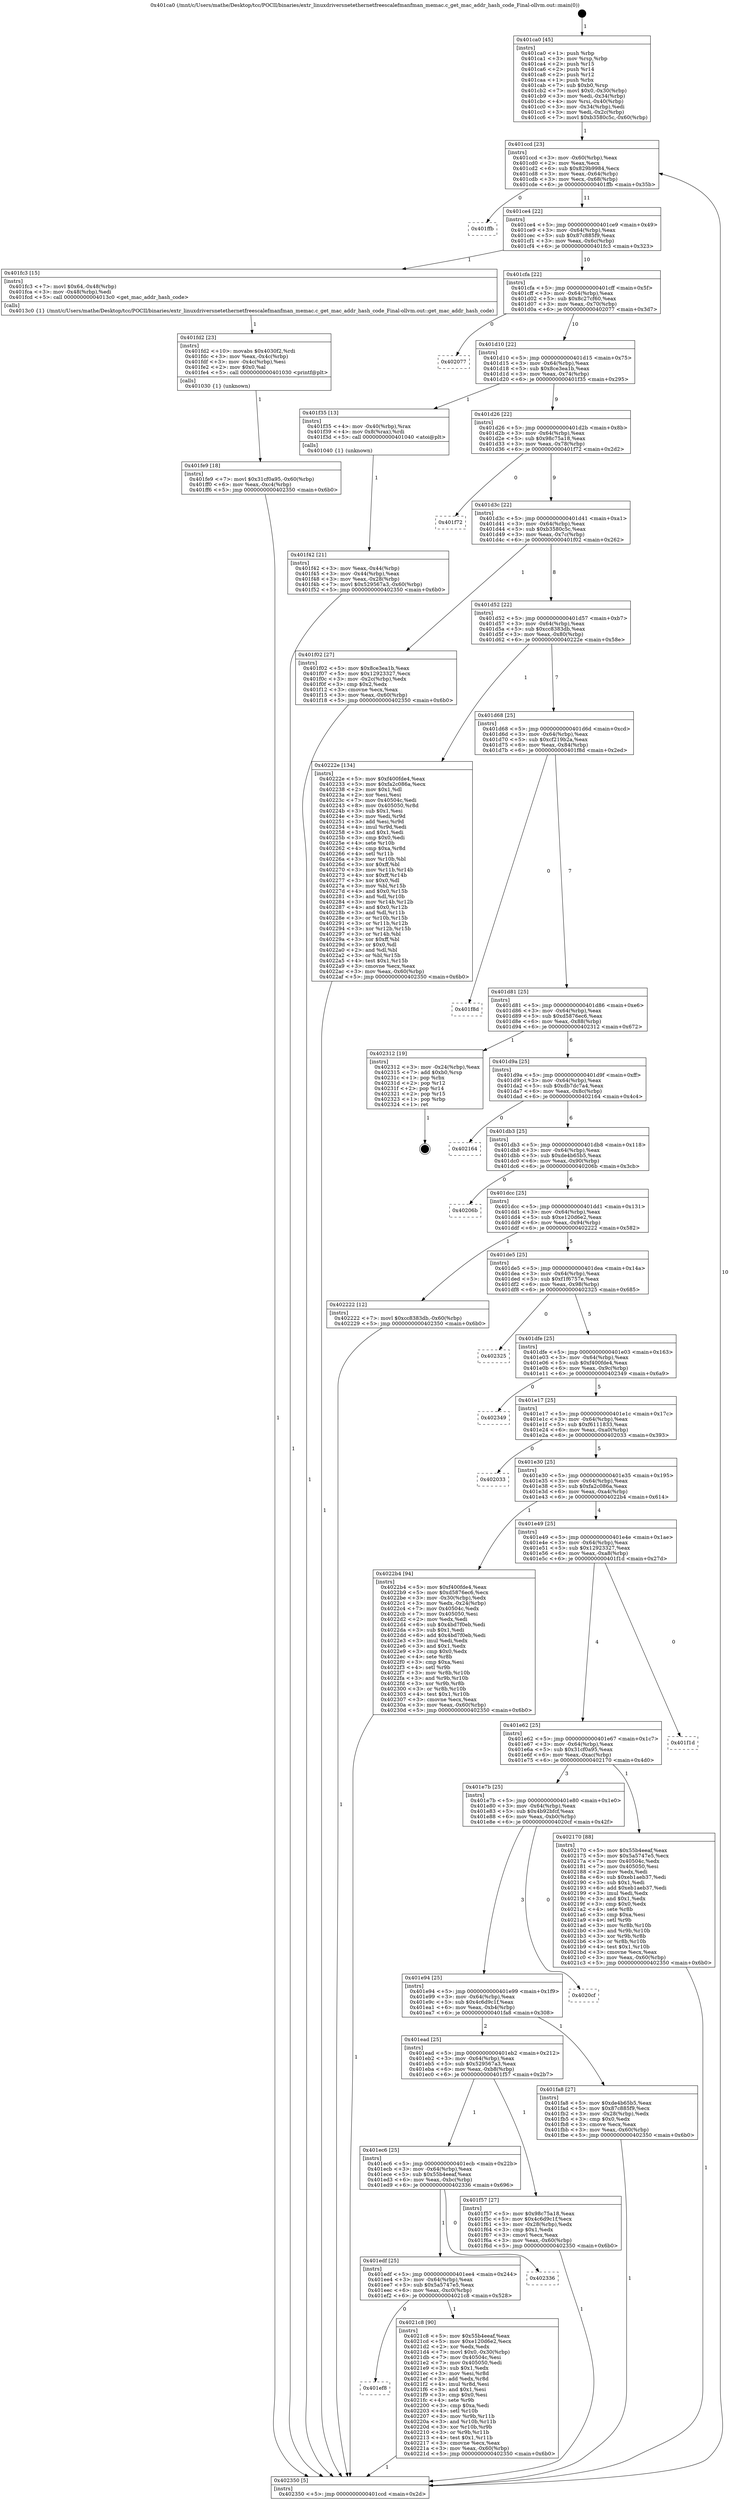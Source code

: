 digraph "0x401ca0" {
  label = "0x401ca0 (/mnt/c/Users/mathe/Desktop/tcc/POCII/binaries/extr_linuxdriversnetethernetfreescalefmanfman_memac.c_get_mac_addr_hash_code_Final-ollvm.out::main(0))"
  labelloc = "t"
  node[shape=record]

  Entry [label="",width=0.3,height=0.3,shape=circle,fillcolor=black,style=filled]
  "0x401ccd" [label="{
     0x401ccd [23]\l
     | [instrs]\l
     &nbsp;&nbsp;0x401ccd \<+3\>: mov -0x60(%rbp),%eax\l
     &nbsp;&nbsp;0x401cd0 \<+2\>: mov %eax,%ecx\l
     &nbsp;&nbsp;0x401cd2 \<+6\>: sub $0x829b9984,%ecx\l
     &nbsp;&nbsp;0x401cd8 \<+3\>: mov %eax,-0x64(%rbp)\l
     &nbsp;&nbsp;0x401cdb \<+3\>: mov %ecx,-0x68(%rbp)\l
     &nbsp;&nbsp;0x401cde \<+6\>: je 0000000000401ffb \<main+0x35b\>\l
  }"]
  "0x401ffb" [label="{
     0x401ffb\l
  }", style=dashed]
  "0x401ce4" [label="{
     0x401ce4 [22]\l
     | [instrs]\l
     &nbsp;&nbsp;0x401ce4 \<+5\>: jmp 0000000000401ce9 \<main+0x49\>\l
     &nbsp;&nbsp;0x401ce9 \<+3\>: mov -0x64(%rbp),%eax\l
     &nbsp;&nbsp;0x401cec \<+5\>: sub $0x87c885f9,%eax\l
     &nbsp;&nbsp;0x401cf1 \<+3\>: mov %eax,-0x6c(%rbp)\l
     &nbsp;&nbsp;0x401cf4 \<+6\>: je 0000000000401fc3 \<main+0x323\>\l
  }"]
  Exit [label="",width=0.3,height=0.3,shape=circle,fillcolor=black,style=filled,peripheries=2]
  "0x401fc3" [label="{
     0x401fc3 [15]\l
     | [instrs]\l
     &nbsp;&nbsp;0x401fc3 \<+7\>: movl $0x64,-0x48(%rbp)\l
     &nbsp;&nbsp;0x401fca \<+3\>: mov -0x48(%rbp),%edi\l
     &nbsp;&nbsp;0x401fcd \<+5\>: call 00000000004013c0 \<get_mac_addr_hash_code\>\l
     | [calls]\l
     &nbsp;&nbsp;0x4013c0 \{1\} (/mnt/c/Users/mathe/Desktop/tcc/POCII/binaries/extr_linuxdriversnetethernetfreescalefmanfman_memac.c_get_mac_addr_hash_code_Final-ollvm.out::get_mac_addr_hash_code)\l
  }"]
  "0x401cfa" [label="{
     0x401cfa [22]\l
     | [instrs]\l
     &nbsp;&nbsp;0x401cfa \<+5\>: jmp 0000000000401cff \<main+0x5f\>\l
     &nbsp;&nbsp;0x401cff \<+3\>: mov -0x64(%rbp),%eax\l
     &nbsp;&nbsp;0x401d02 \<+5\>: sub $0x8c27cf60,%eax\l
     &nbsp;&nbsp;0x401d07 \<+3\>: mov %eax,-0x70(%rbp)\l
     &nbsp;&nbsp;0x401d0a \<+6\>: je 0000000000402077 \<main+0x3d7\>\l
  }"]
  "0x401ef8" [label="{
     0x401ef8\l
  }", style=dashed]
  "0x402077" [label="{
     0x402077\l
  }", style=dashed]
  "0x401d10" [label="{
     0x401d10 [22]\l
     | [instrs]\l
     &nbsp;&nbsp;0x401d10 \<+5\>: jmp 0000000000401d15 \<main+0x75\>\l
     &nbsp;&nbsp;0x401d15 \<+3\>: mov -0x64(%rbp),%eax\l
     &nbsp;&nbsp;0x401d18 \<+5\>: sub $0x8ce3ea1b,%eax\l
     &nbsp;&nbsp;0x401d1d \<+3\>: mov %eax,-0x74(%rbp)\l
     &nbsp;&nbsp;0x401d20 \<+6\>: je 0000000000401f35 \<main+0x295\>\l
  }"]
  "0x4021c8" [label="{
     0x4021c8 [90]\l
     | [instrs]\l
     &nbsp;&nbsp;0x4021c8 \<+5\>: mov $0x55b4eeaf,%eax\l
     &nbsp;&nbsp;0x4021cd \<+5\>: mov $0xe120d6e2,%ecx\l
     &nbsp;&nbsp;0x4021d2 \<+2\>: xor %edx,%edx\l
     &nbsp;&nbsp;0x4021d4 \<+7\>: movl $0x0,-0x30(%rbp)\l
     &nbsp;&nbsp;0x4021db \<+7\>: mov 0x40504c,%esi\l
     &nbsp;&nbsp;0x4021e2 \<+7\>: mov 0x405050,%edi\l
     &nbsp;&nbsp;0x4021e9 \<+3\>: sub $0x1,%edx\l
     &nbsp;&nbsp;0x4021ec \<+3\>: mov %esi,%r8d\l
     &nbsp;&nbsp;0x4021ef \<+3\>: add %edx,%r8d\l
     &nbsp;&nbsp;0x4021f2 \<+4\>: imul %r8d,%esi\l
     &nbsp;&nbsp;0x4021f6 \<+3\>: and $0x1,%esi\l
     &nbsp;&nbsp;0x4021f9 \<+3\>: cmp $0x0,%esi\l
     &nbsp;&nbsp;0x4021fc \<+4\>: sete %r9b\l
     &nbsp;&nbsp;0x402200 \<+3\>: cmp $0xa,%edi\l
     &nbsp;&nbsp;0x402203 \<+4\>: setl %r10b\l
     &nbsp;&nbsp;0x402207 \<+3\>: mov %r9b,%r11b\l
     &nbsp;&nbsp;0x40220a \<+3\>: and %r10b,%r11b\l
     &nbsp;&nbsp;0x40220d \<+3\>: xor %r10b,%r9b\l
     &nbsp;&nbsp;0x402210 \<+3\>: or %r9b,%r11b\l
     &nbsp;&nbsp;0x402213 \<+4\>: test $0x1,%r11b\l
     &nbsp;&nbsp;0x402217 \<+3\>: cmovne %ecx,%eax\l
     &nbsp;&nbsp;0x40221a \<+3\>: mov %eax,-0x60(%rbp)\l
     &nbsp;&nbsp;0x40221d \<+5\>: jmp 0000000000402350 \<main+0x6b0\>\l
  }"]
  "0x401f35" [label="{
     0x401f35 [13]\l
     | [instrs]\l
     &nbsp;&nbsp;0x401f35 \<+4\>: mov -0x40(%rbp),%rax\l
     &nbsp;&nbsp;0x401f39 \<+4\>: mov 0x8(%rax),%rdi\l
     &nbsp;&nbsp;0x401f3d \<+5\>: call 0000000000401040 \<atoi@plt\>\l
     | [calls]\l
     &nbsp;&nbsp;0x401040 \{1\} (unknown)\l
  }"]
  "0x401d26" [label="{
     0x401d26 [22]\l
     | [instrs]\l
     &nbsp;&nbsp;0x401d26 \<+5\>: jmp 0000000000401d2b \<main+0x8b\>\l
     &nbsp;&nbsp;0x401d2b \<+3\>: mov -0x64(%rbp),%eax\l
     &nbsp;&nbsp;0x401d2e \<+5\>: sub $0x98c75a18,%eax\l
     &nbsp;&nbsp;0x401d33 \<+3\>: mov %eax,-0x78(%rbp)\l
     &nbsp;&nbsp;0x401d36 \<+6\>: je 0000000000401f72 \<main+0x2d2\>\l
  }"]
  "0x401edf" [label="{
     0x401edf [25]\l
     | [instrs]\l
     &nbsp;&nbsp;0x401edf \<+5\>: jmp 0000000000401ee4 \<main+0x244\>\l
     &nbsp;&nbsp;0x401ee4 \<+3\>: mov -0x64(%rbp),%eax\l
     &nbsp;&nbsp;0x401ee7 \<+5\>: sub $0x5a5747e5,%eax\l
     &nbsp;&nbsp;0x401eec \<+6\>: mov %eax,-0xc0(%rbp)\l
     &nbsp;&nbsp;0x401ef2 \<+6\>: je 00000000004021c8 \<main+0x528\>\l
  }"]
  "0x401f72" [label="{
     0x401f72\l
  }", style=dashed]
  "0x401d3c" [label="{
     0x401d3c [22]\l
     | [instrs]\l
     &nbsp;&nbsp;0x401d3c \<+5\>: jmp 0000000000401d41 \<main+0xa1\>\l
     &nbsp;&nbsp;0x401d41 \<+3\>: mov -0x64(%rbp),%eax\l
     &nbsp;&nbsp;0x401d44 \<+5\>: sub $0xb3580c5c,%eax\l
     &nbsp;&nbsp;0x401d49 \<+3\>: mov %eax,-0x7c(%rbp)\l
     &nbsp;&nbsp;0x401d4c \<+6\>: je 0000000000401f02 \<main+0x262\>\l
  }"]
  "0x402336" [label="{
     0x402336\l
  }", style=dashed]
  "0x401f02" [label="{
     0x401f02 [27]\l
     | [instrs]\l
     &nbsp;&nbsp;0x401f02 \<+5\>: mov $0x8ce3ea1b,%eax\l
     &nbsp;&nbsp;0x401f07 \<+5\>: mov $0x12923327,%ecx\l
     &nbsp;&nbsp;0x401f0c \<+3\>: mov -0x2c(%rbp),%edx\l
     &nbsp;&nbsp;0x401f0f \<+3\>: cmp $0x2,%edx\l
     &nbsp;&nbsp;0x401f12 \<+3\>: cmovne %ecx,%eax\l
     &nbsp;&nbsp;0x401f15 \<+3\>: mov %eax,-0x60(%rbp)\l
     &nbsp;&nbsp;0x401f18 \<+5\>: jmp 0000000000402350 \<main+0x6b0\>\l
  }"]
  "0x401d52" [label="{
     0x401d52 [22]\l
     | [instrs]\l
     &nbsp;&nbsp;0x401d52 \<+5\>: jmp 0000000000401d57 \<main+0xb7\>\l
     &nbsp;&nbsp;0x401d57 \<+3\>: mov -0x64(%rbp),%eax\l
     &nbsp;&nbsp;0x401d5a \<+5\>: sub $0xcc8383db,%eax\l
     &nbsp;&nbsp;0x401d5f \<+3\>: mov %eax,-0x80(%rbp)\l
     &nbsp;&nbsp;0x401d62 \<+6\>: je 000000000040222e \<main+0x58e\>\l
  }"]
  "0x402350" [label="{
     0x402350 [5]\l
     | [instrs]\l
     &nbsp;&nbsp;0x402350 \<+5\>: jmp 0000000000401ccd \<main+0x2d\>\l
  }"]
  "0x401ca0" [label="{
     0x401ca0 [45]\l
     | [instrs]\l
     &nbsp;&nbsp;0x401ca0 \<+1\>: push %rbp\l
     &nbsp;&nbsp;0x401ca1 \<+3\>: mov %rsp,%rbp\l
     &nbsp;&nbsp;0x401ca4 \<+2\>: push %r15\l
     &nbsp;&nbsp;0x401ca6 \<+2\>: push %r14\l
     &nbsp;&nbsp;0x401ca8 \<+2\>: push %r12\l
     &nbsp;&nbsp;0x401caa \<+1\>: push %rbx\l
     &nbsp;&nbsp;0x401cab \<+7\>: sub $0xb0,%rsp\l
     &nbsp;&nbsp;0x401cb2 \<+7\>: movl $0x0,-0x30(%rbp)\l
     &nbsp;&nbsp;0x401cb9 \<+3\>: mov %edi,-0x34(%rbp)\l
     &nbsp;&nbsp;0x401cbc \<+4\>: mov %rsi,-0x40(%rbp)\l
     &nbsp;&nbsp;0x401cc0 \<+3\>: mov -0x34(%rbp),%edi\l
     &nbsp;&nbsp;0x401cc3 \<+3\>: mov %edi,-0x2c(%rbp)\l
     &nbsp;&nbsp;0x401cc6 \<+7\>: movl $0xb3580c5c,-0x60(%rbp)\l
  }"]
  "0x401f42" [label="{
     0x401f42 [21]\l
     | [instrs]\l
     &nbsp;&nbsp;0x401f42 \<+3\>: mov %eax,-0x44(%rbp)\l
     &nbsp;&nbsp;0x401f45 \<+3\>: mov -0x44(%rbp),%eax\l
     &nbsp;&nbsp;0x401f48 \<+3\>: mov %eax,-0x28(%rbp)\l
     &nbsp;&nbsp;0x401f4b \<+7\>: movl $0x529567a3,-0x60(%rbp)\l
     &nbsp;&nbsp;0x401f52 \<+5\>: jmp 0000000000402350 \<main+0x6b0\>\l
  }"]
  "0x401fe9" [label="{
     0x401fe9 [18]\l
     | [instrs]\l
     &nbsp;&nbsp;0x401fe9 \<+7\>: movl $0x31cf0a95,-0x60(%rbp)\l
     &nbsp;&nbsp;0x401ff0 \<+6\>: mov %eax,-0xc4(%rbp)\l
     &nbsp;&nbsp;0x401ff6 \<+5\>: jmp 0000000000402350 \<main+0x6b0\>\l
  }"]
  "0x40222e" [label="{
     0x40222e [134]\l
     | [instrs]\l
     &nbsp;&nbsp;0x40222e \<+5\>: mov $0xf400fde4,%eax\l
     &nbsp;&nbsp;0x402233 \<+5\>: mov $0xfa2c086a,%ecx\l
     &nbsp;&nbsp;0x402238 \<+2\>: mov $0x1,%dl\l
     &nbsp;&nbsp;0x40223a \<+2\>: xor %esi,%esi\l
     &nbsp;&nbsp;0x40223c \<+7\>: mov 0x40504c,%edi\l
     &nbsp;&nbsp;0x402243 \<+8\>: mov 0x405050,%r8d\l
     &nbsp;&nbsp;0x40224b \<+3\>: sub $0x1,%esi\l
     &nbsp;&nbsp;0x40224e \<+3\>: mov %edi,%r9d\l
     &nbsp;&nbsp;0x402251 \<+3\>: add %esi,%r9d\l
     &nbsp;&nbsp;0x402254 \<+4\>: imul %r9d,%edi\l
     &nbsp;&nbsp;0x402258 \<+3\>: and $0x1,%edi\l
     &nbsp;&nbsp;0x40225b \<+3\>: cmp $0x0,%edi\l
     &nbsp;&nbsp;0x40225e \<+4\>: sete %r10b\l
     &nbsp;&nbsp;0x402262 \<+4\>: cmp $0xa,%r8d\l
     &nbsp;&nbsp;0x402266 \<+4\>: setl %r11b\l
     &nbsp;&nbsp;0x40226a \<+3\>: mov %r10b,%bl\l
     &nbsp;&nbsp;0x40226d \<+3\>: xor $0xff,%bl\l
     &nbsp;&nbsp;0x402270 \<+3\>: mov %r11b,%r14b\l
     &nbsp;&nbsp;0x402273 \<+4\>: xor $0xff,%r14b\l
     &nbsp;&nbsp;0x402277 \<+3\>: xor $0x0,%dl\l
     &nbsp;&nbsp;0x40227a \<+3\>: mov %bl,%r15b\l
     &nbsp;&nbsp;0x40227d \<+4\>: and $0x0,%r15b\l
     &nbsp;&nbsp;0x402281 \<+3\>: and %dl,%r10b\l
     &nbsp;&nbsp;0x402284 \<+3\>: mov %r14b,%r12b\l
     &nbsp;&nbsp;0x402287 \<+4\>: and $0x0,%r12b\l
     &nbsp;&nbsp;0x40228b \<+3\>: and %dl,%r11b\l
     &nbsp;&nbsp;0x40228e \<+3\>: or %r10b,%r15b\l
     &nbsp;&nbsp;0x402291 \<+3\>: or %r11b,%r12b\l
     &nbsp;&nbsp;0x402294 \<+3\>: xor %r12b,%r15b\l
     &nbsp;&nbsp;0x402297 \<+3\>: or %r14b,%bl\l
     &nbsp;&nbsp;0x40229a \<+3\>: xor $0xff,%bl\l
     &nbsp;&nbsp;0x40229d \<+3\>: or $0x0,%dl\l
     &nbsp;&nbsp;0x4022a0 \<+2\>: and %dl,%bl\l
     &nbsp;&nbsp;0x4022a2 \<+3\>: or %bl,%r15b\l
     &nbsp;&nbsp;0x4022a5 \<+4\>: test $0x1,%r15b\l
     &nbsp;&nbsp;0x4022a9 \<+3\>: cmovne %ecx,%eax\l
     &nbsp;&nbsp;0x4022ac \<+3\>: mov %eax,-0x60(%rbp)\l
     &nbsp;&nbsp;0x4022af \<+5\>: jmp 0000000000402350 \<main+0x6b0\>\l
  }"]
  "0x401d68" [label="{
     0x401d68 [25]\l
     | [instrs]\l
     &nbsp;&nbsp;0x401d68 \<+5\>: jmp 0000000000401d6d \<main+0xcd\>\l
     &nbsp;&nbsp;0x401d6d \<+3\>: mov -0x64(%rbp),%eax\l
     &nbsp;&nbsp;0x401d70 \<+5\>: sub $0xcf219b2a,%eax\l
     &nbsp;&nbsp;0x401d75 \<+6\>: mov %eax,-0x84(%rbp)\l
     &nbsp;&nbsp;0x401d7b \<+6\>: je 0000000000401f8d \<main+0x2ed\>\l
  }"]
  "0x401fd2" [label="{
     0x401fd2 [23]\l
     | [instrs]\l
     &nbsp;&nbsp;0x401fd2 \<+10\>: movabs $0x4030f2,%rdi\l
     &nbsp;&nbsp;0x401fdc \<+3\>: mov %eax,-0x4c(%rbp)\l
     &nbsp;&nbsp;0x401fdf \<+3\>: mov -0x4c(%rbp),%esi\l
     &nbsp;&nbsp;0x401fe2 \<+2\>: mov $0x0,%al\l
     &nbsp;&nbsp;0x401fe4 \<+5\>: call 0000000000401030 \<printf@plt\>\l
     | [calls]\l
     &nbsp;&nbsp;0x401030 \{1\} (unknown)\l
  }"]
  "0x401f8d" [label="{
     0x401f8d\l
  }", style=dashed]
  "0x401d81" [label="{
     0x401d81 [25]\l
     | [instrs]\l
     &nbsp;&nbsp;0x401d81 \<+5\>: jmp 0000000000401d86 \<main+0xe6\>\l
     &nbsp;&nbsp;0x401d86 \<+3\>: mov -0x64(%rbp),%eax\l
     &nbsp;&nbsp;0x401d89 \<+5\>: sub $0xd5876ec6,%eax\l
     &nbsp;&nbsp;0x401d8e \<+6\>: mov %eax,-0x88(%rbp)\l
     &nbsp;&nbsp;0x401d94 \<+6\>: je 0000000000402312 \<main+0x672\>\l
  }"]
  "0x401ec6" [label="{
     0x401ec6 [25]\l
     | [instrs]\l
     &nbsp;&nbsp;0x401ec6 \<+5\>: jmp 0000000000401ecb \<main+0x22b\>\l
     &nbsp;&nbsp;0x401ecb \<+3\>: mov -0x64(%rbp),%eax\l
     &nbsp;&nbsp;0x401ece \<+5\>: sub $0x55b4eeaf,%eax\l
     &nbsp;&nbsp;0x401ed3 \<+6\>: mov %eax,-0xbc(%rbp)\l
     &nbsp;&nbsp;0x401ed9 \<+6\>: je 0000000000402336 \<main+0x696\>\l
  }"]
  "0x402312" [label="{
     0x402312 [19]\l
     | [instrs]\l
     &nbsp;&nbsp;0x402312 \<+3\>: mov -0x24(%rbp),%eax\l
     &nbsp;&nbsp;0x402315 \<+7\>: add $0xb0,%rsp\l
     &nbsp;&nbsp;0x40231c \<+1\>: pop %rbx\l
     &nbsp;&nbsp;0x40231d \<+2\>: pop %r12\l
     &nbsp;&nbsp;0x40231f \<+2\>: pop %r14\l
     &nbsp;&nbsp;0x402321 \<+2\>: pop %r15\l
     &nbsp;&nbsp;0x402323 \<+1\>: pop %rbp\l
     &nbsp;&nbsp;0x402324 \<+1\>: ret\l
  }"]
  "0x401d9a" [label="{
     0x401d9a [25]\l
     | [instrs]\l
     &nbsp;&nbsp;0x401d9a \<+5\>: jmp 0000000000401d9f \<main+0xff\>\l
     &nbsp;&nbsp;0x401d9f \<+3\>: mov -0x64(%rbp),%eax\l
     &nbsp;&nbsp;0x401da2 \<+5\>: sub $0xdb7dc7a4,%eax\l
     &nbsp;&nbsp;0x401da7 \<+6\>: mov %eax,-0x8c(%rbp)\l
     &nbsp;&nbsp;0x401dad \<+6\>: je 0000000000402164 \<main+0x4c4\>\l
  }"]
  "0x401f57" [label="{
     0x401f57 [27]\l
     | [instrs]\l
     &nbsp;&nbsp;0x401f57 \<+5\>: mov $0x98c75a18,%eax\l
     &nbsp;&nbsp;0x401f5c \<+5\>: mov $0x4c6d9c1f,%ecx\l
     &nbsp;&nbsp;0x401f61 \<+3\>: mov -0x28(%rbp),%edx\l
     &nbsp;&nbsp;0x401f64 \<+3\>: cmp $0x1,%edx\l
     &nbsp;&nbsp;0x401f67 \<+3\>: cmovl %ecx,%eax\l
     &nbsp;&nbsp;0x401f6a \<+3\>: mov %eax,-0x60(%rbp)\l
     &nbsp;&nbsp;0x401f6d \<+5\>: jmp 0000000000402350 \<main+0x6b0\>\l
  }"]
  "0x402164" [label="{
     0x402164\l
  }", style=dashed]
  "0x401db3" [label="{
     0x401db3 [25]\l
     | [instrs]\l
     &nbsp;&nbsp;0x401db3 \<+5\>: jmp 0000000000401db8 \<main+0x118\>\l
     &nbsp;&nbsp;0x401db8 \<+3\>: mov -0x64(%rbp),%eax\l
     &nbsp;&nbsp;0x401dbb \<+5\>: sub $0xde4b65b5,%eax\l
     &nbsp;&nbsp;0x401dc0 \<+6\>: mov %eax,-0x90(%rbp)\l
     &nbsp;&nbsp;0x401dc6 \<+6\>: je 000000000040206b \<main+0x3cb\>\l
  }"]
  "0x401ead" [label="{
     0x401ead [25]\l
     | [instrs]\l
     &nbsp;&nbsp;0x401ead \<+5\>: jmp 0000000000401eb2 \<main+0x212\>\l
     &nbsp;&nbsp;0x401eb2 \<+3\>: mov -0x64(%rbp),%eax\l
     &nbsp;&nbsp;0x401eb5 \<+5\>: sub $0x529567a3,%eax\l
     &nbsp;&nbsp;0x401eba \<+6\>: mov %eax,-0xb8(%rbp)\l
     &nbsp;&nbsp;0x401ec0 \<+6\>: je 0000000000401f57 \<main+0x2b7\>\l
  }"]
  "0x40206b" [label="{
     0x40206b\l
  }", style=dashed]
  "0x401dcc" [label="{
     0x401dcc [25]\l
     | [instrs]\l
     &nbsp;&nbsp;0x401dcc \<+5\>: jmp 0000000000401dd1 \<main+0x131\>\l
     &nbsp;&nbsp;0x401dd1 \<+3\>: mov -0x64(%rbp),%eax\l
     &nbsp;&nbsp;0x401dd4 \<+5\>: sub $0xe120d6e2,%eax\l
     &nbsp;&nbsp;0x401dd9 \<+6\>: mov %eax,-0x94(%rbp)\l
     &nbsp;&nbsp;0x401ddf \<+6\>: je 0000000000402222 \<main+0x582\>\l
  }"]
  "0x401fa8" [label="{
     0x401fa8 [27]\l
     | [instrs]\l
     &nbsp;&nbsp;0x401fa8 \<+5\>: mov $0xde4b65b5,%eax\l
     &nbsp;&nbsp;0x401fad \<+5\>: mov $0x87c885f9,%ecx\l
     &nbsp;&nbsp;0x401fb2 \<+3\>: mov -0x28(%rbp),%edx\l
     &nbsp;&nbsp;0x401fb5 \<+3\>: cmp $0x0,%edx\l
     &nbsp;&nbsp;0x401fb8 \<+3\>: cmove %ecx,%eax\l
     &nbsp;&nbsp;0x401fbb \<+3\>: mov %eax,-0x60(%rbp)\l
     &nbsp;&nbsp;0x401fbe \<+5\>: jmp 0000000000402350 \<main+0x6b0\>\l
  }"]
  "0x402222" [label="{
     0x402222 [12]\l
     | [instrs]\l
     &nbsp;&nbsp;0x402222 \<+7\>: movl $0xcc8383db,-0x60(%rbp)\l
     &nbsp;&nbsp;0x402229 \<+5\>: jmp 0000000000402350 \<main+0x6b0\>\l
  }"]
  "0x401de5" [label="{
     0x401de5 [25]\l
     | [instrs]\l
     &nbsp;&nbsp;0x401de5 \<+5\>: jmp 0000000000401dea \<main+0x14a\>\l
     &nbsp;&nbsp;0x401dea \<+3\>: mov -0x64(%rbp),%eax\l
     &nbsp;&nbsp;0x401ded \<+5\>: sub $0xf1f6757e,%eax\l
     &nbsp;&nbsp;0x401df2 \<+6\>: mov %eax,-0x98(%rbp)\l
     &nbsp;&nbsp;0x401df8 \<+6\>: je 0000000000402325 \<main+0x685\>\l
  }"]
  "0x401e94" [label="{
     0x401e94 [25]\l
     | [instrs]\l
     &nbsp;&nbsp;0x401e94 \<+5\>: jmp 0000000000401e99 \<main+0x1f9\>\l
     &nbsp;&nbsp;0x401e99 \<+3\>: mov -0x64(%rbp),%eax\l
     &nbsp;&nbsp;0x401e9c \<+5\>: sub $0x4c6d9c1f,%eax\l
     &nbsp;&nbsp;0x401ea1 \<+6\>: mov %eax,-0xb4(%rbp)\l
     &nbsp;&nbsp;0x401ea7 \<+6\>: je 0000000000401fa8 \<main+0x308\>\l
  }"]
  "0x402325" [label="{
     0x402325\l
  }", style=dashed]
  "0x401dfe" [label="{
     0x401dfe [25]\l
     | [instrs]\l
     &nbsp;&nbsp;0x401dfe \<+5\>: jmp 0000000000401e03 \<main+0x163\>\l
     &nbsp;&nbsp;0x401e03 \<+3\>: mov -0x64(%rbp),%eax\l
     &nbsp;&nbsp;0x401e06 \<+5\>: sub $0xf400fde4,%eax\l
     &nbsp;&nbsp;0x401e0b \<+6\>: mov %eax,-0x9c(%rbp)\l
     &nbsp;&nbsp;0x401e11 \<+6\>: je 0000000000402349 \<main+0x6a9\>\l
  }"]
  "0x4020cf" [label="{
     0x4020cf\l
  }", style=dashed]
  "0x402349" [label="{
     0x402349\l
  }", style=dashed]
  "0x401e17" [label="{
     0x401e17 [25]\l
     | [instrs]\l
     &nbsp;&nbsp;0x401e17 \<+5\>: jmp 0000000000401e1c \<main+0x17c\>\l
     &nbsp;&nbsp;0x401e1c \<+3\>: mov -0x64(%rbp),%eax\l
     &nbsp;&nbsp;0x401e1f \<+5\>: sub $0xf6111833,%eax\l
     &nbsp;&nbsp;0x401e24 \<+6\>: mov %eax,-0xa0(%rbp)\l
     &nbsp;&nbsp;0x401e2a \<+6\>: je 0000000000402033 \<main+0x393\>\l
  }"]
  "0x401e7b" [label="{
     0x401e7b [25]\l
     | [instrs]\l
     &nbsp;&nbsp;0x401e7b \<+5\>: jmp 0000000000401e80 \<main+0x1e0\>\l
     &nbsp;&nbsp;0x401e80 \<+3\>: mov -0x64(%rbp),%eax\l
     &nbsp;&nbsp;0x401e83 \<+5\>: sub $0x4b92bfcf,%eax\l
     &nbsp;&nbsp;0x401e88 \<+6\>: mov %eax,-0xb0(%rbp)\l
     &nbsp;&nbsp;0x401e8e \<+6\>: je 00000000004020cf \<main+0x42f\>\l
  }"]
  "0x402033" [label="{
     0x402033\l
  }", style=dashed]
  "0x401e30" [label="{
     0x401e30 [25]\l
     | [instrs]\l
     &nbsp;&nbsp;0x401e30 \<+5\>: jmp 0000000000401e35 \<main+0x195\>\l
     &nbsp;&nbsp;0x401e35 \<+3\>: mov -0x64(%rbp),%eax\l
     &nbsp;&nbsp;0x401e38 \<+5\>: sub $0xfa2c086a,%eax\l
     &nbsp;&nbsp;0x401e3d \<+6\>: mov %eax,-0xa4(%rbp)\l
     &nbsp;&nbsp;0x401e43 \<+6\>: je 00000000004022b4 \<main+0x614\>\l
  }"]
  "0x402170" [label="{
     0x402170 [88]\l
     | [instrs]\l
     &nbsp;&nbsp;0x402170 \<+5\>: mov $0x55b4eeaf,%eax\l
     &nbsp;&nbsp;0x402175 \<+5\>: mov $0x5a5747e5,%ecx\l
     &nbsp;&nbsp;0x40217a \<+7\>: mov 0x40504c,%edx\l
     &nbsp;&nbsp;0x402181 \<+7\>: mov 0x405050,%esi\l
     &nbsp;&nbsp;0x402188 \<+2\>: mov %edx,%edi\l
     &nbsp;&nbsp;0x40218a \<+6\>: sub $0xeb1aeb37,%edi\l
     &nbsp;&nbsp;0x402190 \<+3\>: sub $0x1,%edi\l
     &nbsp;&nbsp;0x402193 \<+6\>: add $0xeb1aeb37,%edi\l
     &nbsp;&nbsp;0x402199 \<+3\>: imul %edi,%edx\l
     &nbsp;&nbsp;0x40219c \<+3\>: and $0x1,%edx\l
     &nbsp;&nbsp;0x40219f \<+3\>: cmp $0x0,%edx\l
     &nbsp;&nbsp;0x4021a2 \<+4\>: sete %r8b\l
     &nbsp;&nbsp;0x4021a6 \<+3\>: cmp $0xa,%esi\l
     &nbsp;&nbsp;0x4021a9 \<+4\>: setl %r9b\l
     &nbsp;&nbsp;0x4021ad \<+3\>: mov %r8b,%r10b\l
     &nbsp;&nbsp;0x4021b0 \<+3\>: and %r9b,%r10b\l
     &nbsp;&nbsp;0x4021b3 \<+3\>: xor %r9b,%r8b\l
     &nbsp;&nbsp;0x4021b6 \<+3\>: or %r8b,%r10b\l
     &nbsp;&nbsp;0x4021b9 \<+4\>: test $0x1,%r10b\l
     &nbsp;&nbsp;0x4021bd \<+3\>: cmovne %ecx,%eax\l
     &nbsp;&nbsp;0x4021c0 \<+3\>: mov %eax,-0x60(%rbp)\l
     &nbsp;&nbsp;0x4021c3 \<+5\>: jmp 0000000000402350 \<main+0x6b0\>\l
  }"]
  "0x4022b4" [label="{
     0x4022b4 [94]\l
     | [instrs]\l
     &nbsp;&nbsp;0x4022b4 \<+5\>: mov $0xf400fde4,%eax\l
     &nbsp;&nbsp;0x4022b9 \<+5\>: mov $0xd5876ec6,%ecx\l
     &nbsp;&nbsp;0x4022be \<+3\>: mov -0x30(%rbp),%edx\l
     &nbsp;&nbsp;0x4022c1 \<+3\>: mov %edx,-0x24(%rbp)\l
     &nbsp;&nbsp;0x4022c4 \<+7\>: mov 0x40504c,%edx\l
     &nbsp;&nbsp;0x4022cb \<+7\>: mov 0x405050,%esi\l
     &nbsp;&nbsp;0x4022d2 \<+2\>: mov %edx,%edi\l
     &nbsp;&nbsp;0x4022d4 \<+6\>: sub $0x4bd7f0eb,%edi\l
     &nbsp;&nbsp;0x4022da \<+3\>: sub $0x1,%edi\l
     &nbsp;&nbsp;0x4022dd \<+6\>: add $0x4bd7f0eb,%edi\l
     &nbsp;&nbsp;0x4022e3 \<+3\>: imul %edi,%edx\l
     &nbsp;&nbsp;0x4022e6 \<+3\>: and $0x1,%edx\l
     &nbsp;&nbsp;0x4022e9 \<+3\>: cmp $0x0,%edx\l
     &nbsp;&nbsp;0x4022ec \<+4\>: sete %r8b\l
     &nbsp;&nbsp;0x4022f0 \<+3\>: cmp $0xa,%esi\l
     &nbsp;&nbsp;0x4022f3 \<+4\>: setl %r9b\l
     &nbsp;&nbsp;0x4022f7 \<+3\>: mov %r8b,%r10b\l
     &nbsp;&nbsp;0x4022fa \<+3\>: and %r9b,%r10b\l
     &nbsp;&nbsp;0x4022fd \<+3\>: xor %r9b,%r8b\l
     &nbsp;&nbsp;0x402300 \<+3\>: or %r8b,%r10b\l
     &nbsp;&nbsp;0x402303 \<+4\>: test $0x1,%r10b\l
     &nbsp;&nbsp;0x402307 \<+3\>: cmovne %ecx,%eax\l
     &nbsp;&nbsp;0x40230a \<+3\>: mov %eax,-0x60(%rbp)\l
     &nbsp;&nbsp;0x40230d \<+5\>: jmp 0000000000402350 \<main+0x6b0\>\l
  }"]
  "0x401e49" [label="{
     0x401e49 [25]\l
     | [instrs]\l
     &nbsp;&nbsp;0x401e49 \<+5\>: jmp 0000000000401e4e \<main+0x1ae\>\l
     &nbsp;&nbsp;0x401e4e \<+3\>: mov -0x64(%rbp),%eax\l
     &nbsp;&nbsp;0x401e51 \<+5\>: sub $0x12923327,%eax\l
     &nbsp;&nbsp;0x401e56 \<+6\>: mov %eax,-0xa8(%rbp)\l
     &nbsp;&nbsp;0x401e5c \<+6\>: je 0000000000401f1d \<main+0x27d\>\l
  }"]
  "0x401e62" [label="{
     0x401e62 [25]\l
     | [instrs]\l
     &nbsp;&nbsp;0x401e62 \<+5\>: jmp 0000000000401e67 \<main+0x1c7\>\l
     &nbsp;&nbsp;0x401e67 \<+3\>: mov -0x64(%rbp),%eax\l
     &nbsp;&nbsp;0x401e6a \<+5\>: sub $0x31cf0a95,%eax\l
     &nbsp;&nbsp;0x401e6f \<+6\>: mov %eax,-0xac(%rbp)\l
     &nbsp;&nbsp;0x401e75 \<+6\>: je 0000000000402170 \<main+0x4d0\>\l
  }"]
  "0x401f1d" [label="{
     0x401f1d\l
  }", style=dashed]
  Entry -> "0x401ca0" [label=" 1"]
  "0x401ccd" -> "0x401ffb" [label=" 0"]
  "0x401ccd" -> "0x401ce4" [label=" 11"]
  "0x402312" -> Exit [label=" 1"]
  "0x401ce4" -> "0x401fc3" [label=" 1"]
  "0x401ce4" -> "0x401cfa" [label=" 10"]
  "0x4022b4" -> "0x402350" [label=" 1"]
  "0x401cfa" -> "0x402077" [label=" 0"]
  "0x401cfa" -> "0x401d10" [label=" 10"]
  "0x40222e" -> "0x402350" [label=" 1"]
  "0x401d10" -> "0x401f35" [label=" 1"]
  "0x401d10" -> "0x401d26" [label=" 9"]
  "0x402222" -> "0x402350" [label=" 1"]
  "0x401d26" -> "0x401f72" [label=" 0"]
  "0x401d26" -> "0x401d3c" [label=" 9"]
  "0x401edf" -> "0x401ef8" [label=" 0"]
  "0x401d3c" -> "0x401f02" [label=" 1"]
  "0x401d3c" -> "0x401d52" [label=" 8"]
  "0x401f02" -> "0x402350" [label=" 1"]
  "0x401ca0" -> "0x401ccd" [label=" 1"]
  "0x402350" -> "0x401ccd" [label=" 10"]
  "0x401f35" -> "0x401f42" [label=" 1"]
  "0x401f42" -> "0x402350" [label=" 1"]
  "0x401edf" -> "0x4021c8" [label=" 1"]
  "0x401d52" -> "0x40222e" [label=" 1"]
  "0x401d52" -> "0x401d68" [label=" 7"]
  "0x401ec6" -> "0x401edf" [label=" 1"]
  "0x401d68" -> "0x401f8d" [label=" 0"]
  "0x401d68" -> "0x401d81" [label=" 7"]
  "0x401ec6" -> "0x402336" [label=" 0"]
  "0x401d81" -> "0x402312" [label=" 1"]
  "0x401d81" -> "0x401d9a" [label=" 6"]
  "0x4021c8" -> "0x402350" [label=" 1"]
  "0x401d9a" -> "0x402164" [label=" 0"]
  "0x401d9a" -> "0x401db3" [label=" 6"]
  "0x402170" -> "0x402350" [label=" 1"]
  "0x401db3" -> "0x40206b" [label=" 0"]
  "0x401db3" -> "0x401dcc" [label=" 6"]
  "0x401fd2" -> "0x401fe9" [label=" 1"]
  "0x401dcc" -> "0x402222" [label=" 1"]
  "0x401dcc" -> "0x401de5" [label=" 5"]
  "0x401fc3" -> "0x401fd2" [label=" 1"]
  "0x401de5" -> "0x402325" [label=" 0"]
  "0x401de5" -> "0x401dfe" [label=" 5"]
  "0x401f57" -> "0x402350" [label=" 1"]
  "0x401dfe" -> "0x402349" [label=" 0"]
  "0x401dfe" -> "0x401e17" [label=" 5"]
  "0x401ead" -> "0x401ec6" [label=" 1"]
  "0x401e17" -> "0x402033" [label=" 0"]
  "0x401e17" -> "0x401e30" [label=" 5"]
  "0x401fe9" -> "0x402350" [label=" 1"]
  "0x401e30" -> "0x4022b4" [label=" 1"]
  "0x401e30" -> "0x401e49" [label=" 4"]
  "0x401e94" -> "0x401ead" [label=" 2"]
  "0x401e49" -> "0x401f1d" [label=" 0"]
  "0x401e49" -> "0x401e62" [label=" 4"]
  "0x401e94" -> "0x401fa8" [label=" 1"]
  "0x401e62" -> "0x402170" [label=" 1"]
  "0x401e62" -> "0x401e7b" [label=" 3"]
  "0x401ead" -> "0x401f57" [label=" 1"]
  "0x401e7b" -> "0x4020cf" [label=" 0"]
  "0x401e7b" -> "0x401e94" [label=" 3"]
  "0x401fa8" -> "0x402350" [label=" 1"]
}

